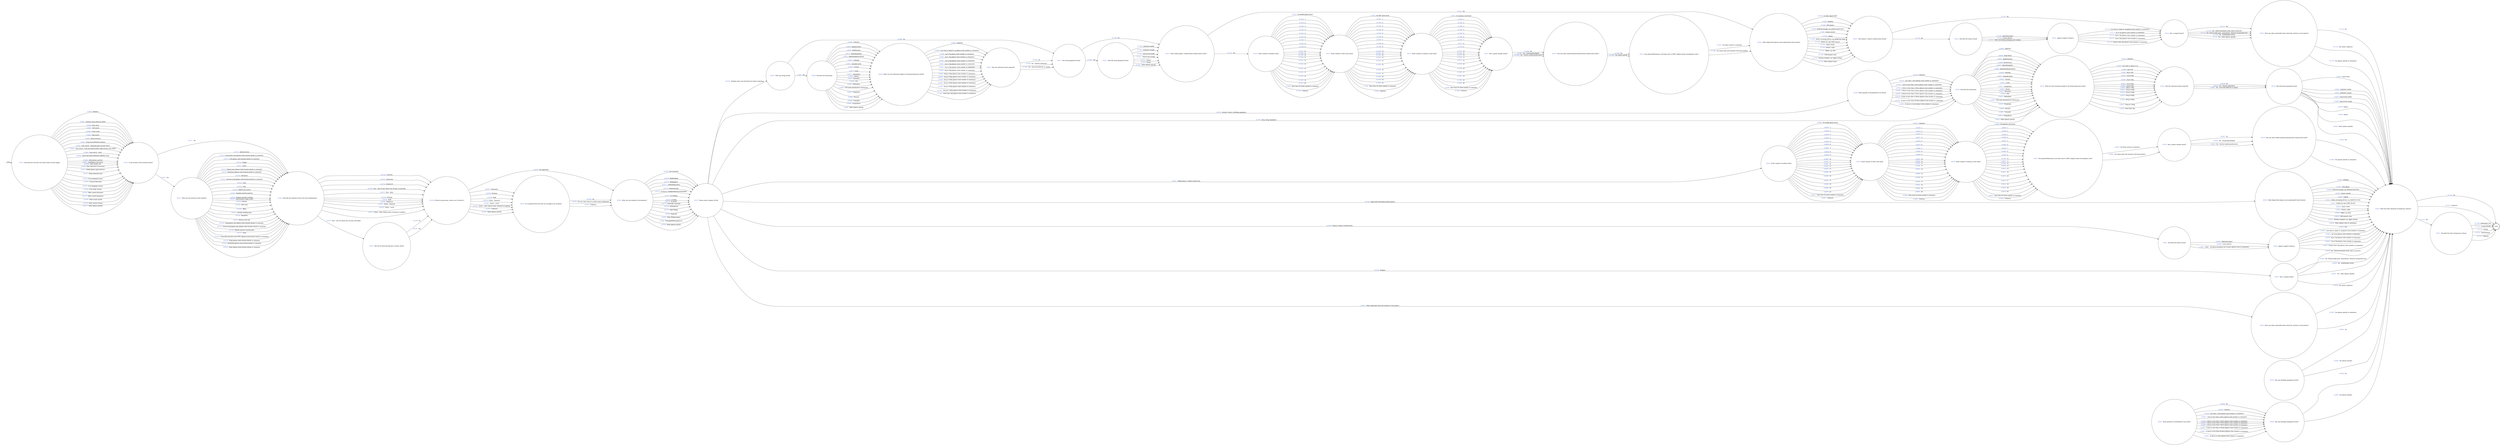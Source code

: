 digraph FIND_4 {
  rankdir=LR;
  node [shape = circle];

  START_NODE [label="", shape=none];
  START_NODE -> 65179 [label = "start"];
  END_NODE [label="END", shape="doublecircle"];
    65179 [label=< <FONT COLOR="royalblue">65179 </FONT> Describe how the item was found (select all that apply) >];
      65179 -> 65180 [label=< <FONT COLOR="royalblue">216684 </FONT> Amnesty >];
      65179 -> 65180 [label=< <FONT COLOR="royalblue">216685 </FONT> Archway metal detector (AMD) >];
      65179 -> 65180 [label=< <FONT COLOR="royalblue">216686 </FONT> Boss chair >];
      65179 -> 65180 [label=< <FONT COLOR="royalblue">216687 </FONT> Cell search >];
      65179 -> 65180 [label=< <FONT COLOR="royalblue">216688 </FONT> Crime scene >];
      65179 -> 65180 [label=< <FONT COLOR="royalblue">216689 </FONT> Dog search >];
      65179 -> 65180 [label=< <FONT COLOR="royalblue">216690 </FONT> Drone recovery >];
      65179 -> 65180 [label=< <FONT COLOR="royalblue">216691 </FONT> Drug trace detection machine >];
      65179 -> 65180 [label=< <FONT COLOR="royalblue">216692 </FONT> Gate search - enhanced gate security (EGS) >];
      65179 -> 65180 [label=< <FONT COLOR="royalblue">216693 </FONT> Gate search - front end search (FES), high security only (HSE) >];
      65179 -> 65180 [label=< <FONT COLOR="royalblue">216694 </FONT> Gate search - other >];
      65179 -> 65180 [label=< <FONT COLOR="royalblue">216695 </FONT> Hand held metal detection (HHMD) wand >];
      65179 -> 65180 [label=< <FONT COLOR="royalblue">216696 </FONT> Information received >];
      65179 -> 65180 [label=< <FONT COLOR="royalblue">216697 </FONT> Intelligence led search >];
      65179 -> 65180 [label=< <FONT COLOR="royalblue">216698 </FONT> Item handed over >];
      65179 -> 65180 [label=< <FONT COLOR="royalblue">216699 </FONT> Item observed &amp; recovered >];
      65179 -> 65180 [label=< <FONT COLOR="royalblue">216700 </FONT> Mobile phone signal detector >];
      65179 -> 65180 [label=< <FONT COLOR="royalblue">216701 </FONT> Phone detection pole >];
      65179 -> 65180 [label=< <FONT COLOR="royalblue">216702 </FONT> Pre-occupation search >];
      65179 -> 65180 [label=< <FONT COLOR="royalblue">216703 </FONT> Unusual behaviour >];
      65179 -> 65180 [label=< <FONT COLOR="royalblue">216704 </FONT> X-ray baggage scanner >];
      65179 -> 65180 [label=< <FONT COLOR="royalblue">216705 </FONT> X-ray body scanner >];
      65179 -> 65180 [label=< <FONT COLOR="royalblue">216706 </FONT> Other search (prisoner) >];
      65179 -> 65180 [label=< <FONT COLOR="royalblue">216707 </FONT> Other search (premises) >];
      65179 -> 65180 [label=< <FONT COLOR="royalblue">216708 </FONT> Other search (staff) >];
      65179 -> 65180 [label=< <FONT COLOR="royalblue">216709 </FONT> Other search (visitor) >];
      65179 -> 65180 [label=< <FONT COLOR="royalblue">216710 </FONT> Other (please specify) >];
    65180 [label=< <FONT COLOR="royalblue">65180 </FONT> Is the location of the incident known? >];
      65180 -> 65182 [label=< <FONT COLOR="royalblue">216711 </FONT> No >];
      65180 -> 65181 [label=< <FONT COLOR="royalblue">216712 </FONT> Yes >];
    65181 [label=< <FONT COLOR="royalblue">65181 </FONT> What was the location of the incident? >];
      65181 -> 65182 [label=< <FONT COLOR="royalblue">216713 </FONT> Administration >];
      65181 -> 65182 [label=< <FONT COLOR="royalblue">216714 </FONT> Association area (please state location details in comment) >];
      65181 -> 65182 [label=< <FONT COLOR="royalblue">216715 </FONT> Cell (please state location details in comment) >];
      65181 -> 65182 [label=< <FONT COLOR="royalblue">216716 </FONT> Chapel >];
      65181 -> 65182 [label=< <FONT COLOR="royalblue">216717 </FONT> Court >];
      65181 -> 65182 [label=< <FONT COLOR="royalblue">216718 </FONT> Dining room (please state location details in comment) >];
      65181 -> 65182 [label=< <FONT COLOR="royalblue">216719 </FONT> Dormitory (please state location details in comment) >];
      65181 -> 65182 [label=< <FONT COLOR="royalblue">216720 </FONT> Education >];
      65181 -> 65182 [label=< <FONT COLOR="royalblue">216721 </FONT> Exercise yard (please state location details in comment) >];
      65181 -> 65182 [label=< <FONT COLOR="royalblue">216722 </FONT> Gate >];
      65181 -> 65182 [label=< <FONT COLOR="royalblue">216723 </FONT> Gym >];
      65181 -> 65182 [label=< <FONT COLOR="royalblue">216724 </FONT> Health care centre >];
      65181 -> 65182 [label=< <FONT COLOR="royalblue">216725 </FONT> Hospital outside (patient) >];
      65181 -> 65182 [label=< <FONT COLOR="royalblue">216726 </FONT> Hospital outside (visiting) >];
      65181 -> 65182 [label=< <FONT COLOR="royalblue">216727 </FONT> Induction/first night centre >];
      65181 -> 65182 [label=< <FONT COLOR="royalblue">216728 </FONT> Kitchen >];
      65181 -> 65182 [label=< <FONT COLOR="royalblue">216729 </FONT> Mail room >];
      65181 -> 65182 [label=< <FONT COLOR="royalblue">216730 </FONT> Office >];
      65181 -> 65182 [label=< <FONT COLOR="royalblue">216731 </FONT> Outside working party >];
      65181 -> 65182 [label=< <FONT COLOR="royalblue">216732 </FONT> Reception >];
      65181 -> 65182 [label=< <FONT COLOR="royalblue">216733 </FONT> Recess/ roof void >];
      65181 -> 65182 [label=< <FONT COLOR="royalblue">216734 </FONT> Segregation unit (please state location details in comment) >];
      65181 -> 65182 [label=< <FONT COLOR="royalblue">216735 </FONT> Showers/changing room (please state location details in comment) >];
      65181 -> 65182 [label=< <FONT COLOR="royalblue">216736 </FONT> Vehicle used for court/transfer >];
      65181 -> 65182 [label=< <FONT COLOR="royalblue">216737 </FONT> Visits >];
      65181 -> 65182 [label=< <FONT COLOR="royalblue">216738 </FONT> Vulnerable prisoners unit (VPU) (please state location details in comment) >];
      65181 -> 65182 [label=< <FONT COLOR="royalblue">216739 </FONT> Wing (please state location details in comment) >];
      65181 -> 65182 [label=< <FONT COLOR="royalblue">216740 </FONT> Workshop (please state location details in comment) >];
      65181 -> 65182 [label=< <FONT COLOR="royalblue">216741 </FONT> Other (please state location details in comment) >];
    65182 [label=< <FONT COLOR="royalblue">65182 </FONT> Describe the method of entry into the establishment >];
      65182 -> 65184 [label=< <FONT COLOR="royalblue">216742 </FONT> Unknown >];
      65182 -> 65184 [label=< <FONT COLOR="royalblue">216743 </FONT> Contractor >];
      65182 -> 65184 [label=< <FONT COLOR="royalblue">216744 </FONT> Drone/UAV >];
      65182 -> 65183 [label=< <FONT COLOR="royalblue">216745 </FONT> Post - rule 39 (check rule 39 mail, barcoded) >];
      65182 -> 65184 [label=< <FONT COLOR="royalblue">216746 </FONT> Post - rule 39 (not check rule 39 mail, no barcode) >];
      65182 -> 65184 [label=< <FONT COLOR="royalblue">216747 </FONT> Post - other >];
      65182 -> 65184 [label=< <FONT COLOR="royalblue">216748 </FONT> Prisoner >];
      65182 -> 65184 [label=< <FONT COLOR="royalblue">216749 </FONT> Staff >];
      65182 -> 65184 [label=< <FONT COLOR="royalblue">216750 </FONT> Thrown in >];
      65182 -> 65184 [label=< <FONT COLOR="royalblue">216751 </FONT> Visitor - domestic >];
      65182 -> 65184 [label=< <FONT COLOR="royalblue">216752 </FONT> Visitor - social >];
      65182 -> 65184 [label=< <FONT COLOR="royalblue">216753 </FONT> Visitor - other (please enter comment to explain) >];
    65183 [label=< <FONT COLOR="royalblue">65183 </FONT> Did rule 39 mail barcode pass scanner check? >];
      65183 -> 65184 [label=< <FONT COLOR="royalblue">216754 </FONT> No >];
      65183 -> 65184 [label=< <FONT COLOR="royalblue">216755 </FONT> Yes >];
    65184 [label=< <FONT COLOR="royalblue">65184 </FONT> If found in possession, whose was it found in? >];
      65184 -> 65186 [label=< <FONT COLOR="royalblue">216756 </FONT> Not applicable >];
      65184 -> 65185 [label=< <FONT COLOR="royalblue">216757 </FONT> Contractor >];
      65184 -> 65185 [label=< <FONT COLOR="royalblue">216758 </FONT> Prisoner >];
      65184 -> 65185 [label=< <FONT COLOR="royalblue">216759 </FONT> Staff >];
      65184 -> 65185 [label=< <FONT COLOR="royalblue">216760 </FONT> Visitor - domestic >];
      65184 -> 65185 [label=< <FONT COLOR="royalblue">216761 </FONT> Visitor - social >];
      65184 -> 65185 [label=< <FONT COLOR="royalblue">216762 </FONT> Visitor - other (please enter comment to explain) >];
      65184 -> 65185 [label=< <FONT COLOR="royalblue">216763 </FONT> Unknown >];
      65184 -> 65185 [label=< <FONT COLOR="royalblue">216764 </FONT> Other (please specify) >];
    65185 [label=< <FONT COLOR="royalblue">65185 </FONT> Is it suspected that the item was brought in by accident? >];
      65185 -> 65186 [label=< <FONT COLOR="royalblue">216765 </FONT> No >];
      65185 -> 65186 [label=< <FONT COLOR="royalblue">216766 </FONT> Yes (e.g. item return to staff at end of shift/visit) >];
      65185 -> 65186 [label=< <FONT COLOR="royalblue">216767 </FONT> Unknown >];
    65186 [label=< <FONT COLOR="royalblue">65186 </FONT> What was the method of concealment? >];
      65186 -> 65187 [label=< <FONT COLOR="royalblue">216768 </FONT> Not concealed >];
      65186 -> 65187 [label=< <FONT COLOR="royalblue">216769 </FONT> Bed/bedding >];
      65186 -> 65187 [label=< <FONT COLOR="royalblue">216770 </FONT> Book/papers >];
      65186 -> 65187 [label=< <FONT COLOR="royalblue">216771 </FONT> Cell/building fabric >];
      65186 -> 65187 [label=< <FONT COLOR="royalblue">216772 </FONT> Food/container >];
      65186 -> 65187 [label=< <FONT COLOR="royalblue">216773 </FONT> In bag (i.e. backpack/briefcase/handbag) >];
      65186 -> 65187 [label=< <FONT COLOR="royalblue">216774 </FONT> In clothing >];
      65186 -> 65187 [label=< <FONT COLOR="royalblue">216775 </FONT> In hand >];
      65186 -> 65187 [label=< <FONT COLOR="royalblue">216776 </FONT> In mouth >];
      65186 -> 65187 [label=< <FONT COLOR="royalblue">216777 </FONT> Internally concealed >];
      65186 -> 65187 [label=< <FONT COLOR="royalblue">216778 </FONT> Letter/parcel >];
      65186 -> 65187 [label=< <FONT COLOR="royalblue">216779 </FONT> Light fittings >];
      65186 -> 65187 [label=< <FONT COLOR="royalblue">216780 </FONT> Pipework >];
      65186 -> 65187 [label=< <FONT COLOR="royalblue">216781 </FONT> Rule 39/legal papers >];
      65186 -> 65187 [label=< <FONT COLOR="royalblue">216782 </FONT> TV/radio/DVD/consoles etc >];
      65186 -> 65187 [label=< <FONT COLOR="royalblue">216783 </FONT> Other (please specify) >];
    65187 [label=< <FONT COLOR="royalblue">65187 </FONT> Please select category of find >];
      65187 -> 65207 [label=< <FONT COLOR="royalblue">216784 </FONT> Multiple types (see full below list before selecting) >];
      65187 -> 65188 [label=< <FONT COLOR="royalblue">216785 </FONT> Alcohol / hooch / distilling equipment >];
      65187 -> 65190 [label=< <FONT COLOR="royalblue">216786 </FONT> Drug / drug equipment >];
      65187 -> 65194 [label=< <FONT COLOR="royalblue">216787 </FONT> Mobile phone / mobile related item >];
      65187 -> 65200 [label=< <FONT COLOR="royalblue">216788 </FONT> Digital find (excluding mobile phones) >];
      65187 -> 65201 [label=< <FONT COLOR="royalblue">216789 </FONT> Tobacco / tobacco related items >];
      65187 -> 65203 [label=< <FONT COLOR="royalblue">216790 </FONT> Weapon >];
      65187 -> 65204 [label=< <FONT COLOR="royalblue">216791 </FONT> Other reportable items (by national or local policy) >];
    65188 [label=< <FONT COLOR="royalblue">65188 </FONT> What quantity of alcohol/hooch was found? >];
      65188 -> 65190 [label=< <FONT COLOR="royalblue">216792 </FONT> Unknown >];
      65188 -> 65190 [label=< <FONT COLOR="royalblue">216793 </FONT> Less than 1 litre (please state number in comments) >];
      65188 -> 65190 [label=< <FONT COLOR="royalblue">216794 </FONT> 1 litre to less than 2 litres (please state number in comments) >];
      65188 -> 65190 [label=< <FONT COLOR="royalblue">216795 </FONT> 2 litres to less than 3 litres (please state number in comments) >];
      65188 -> 65190 [label=< <FONT COLOR="royalblue">216796 </FONT> 3 litres to less than 4 litres (please state number in comments) >];
      65188 -> 65190 [label=< <FONT COLOR="royalblue">216797 </FONT> 4 litres to less than 5 litres (please state number in comments) >];
      65188 -> 65190 [label=< <FONT COLOR="royalblue">216798 </FONT> 5 litres to less than 10 litres (please state number in comments) >];
      65188 -> 65190 [label=< <FONT COLOR="royalblue">216799 </FONT> 10 litres to less than 20 litres (please state number in comments) >];
      65188 -> 65190 [label=< <FONT COLOR="royalblue">216800 </FONT> 20 litres or more (please state number in comments) >];
    65189 [label=< <FONT COLOR="royalblue">65189 </FONT> Was any distilling equipment found? >];
      65189 -> 65226 [label=< <FONT COLOR="royalblue">216801 </FONT> No >];
      65189 -> 65226 [label=< <FONT COLOR="royalblue">216802 </FONT> Yes (please specify) >];
    65190 [label=< <FONT COLOR="royalblue">65190 </FONT> Describe the drug found >];
      65190 -> 65191 [label=< <FONT COLOR="royalblue">216803 </FONT> Unknown >];
      65190 -> 65191 [label=< <FONT COLOR="royalblue">216804 </FONT> None found >];
      65190 -> 65191 [label=< <FONT COLOR="royalblue">216805 </FONT> Amphetamines >];
      65190 -> 65191 [label=< <FONT COLOR="royalblue">216806 </FONT> Barbiturates >];
      65190 -> 65191 [label=< <FONT COLOR="royalblue">216807 </FONT> Benzodiazepines >];
      65190 -> 65191 [label=< <FONT COLOR="royalblue">216808 </FONT> Buprenorphine/subutex >];
      65190 -> 65191 [label=< <FONT COLOR="royalblue">216809 </FONT> Cannabis >];
      65190 -> 65191 [label=< <FONT COLOR="royalblue">216810 </FONT> Cannabis plant >];
      65190 -> 65191 [label=< <FONT COLOR="royalblue">216811 </FONT> Cocaine >];
      65190 -> 65191 [label=< <FONT COLOR="royalblue">216812 </FONT> Crack >];
      65190 -> 65191 [label=< <FONT COLOR="royalblue">216813 </FONT> Gabapentin >];
      65190 -> 65191 [label=< <FONT COLOR="royalblue">216814 </FONT> Heroin >];
      65190 -> 65191 [label=< <FONT COLOR="royalblue">216815 </FONT> Ketamine >];
      65190 -> 65191 [label=< <FONT COLOR="royalblue">216816 </FONT> LSD >];
      65190 -> 65191 [label=< <FONT COLOR="royalblue">216817 </FONT> Methadone >];
      65190 -> 65191 [label=< <FONT COLOR="royalblue">216818 </FONT> NPS (new psychoactive substances) >];
      65190 -> 65191 [label=< <FONT COLOR="royalblue">216819 </FONT> Pregabalin >];
      65190 -> 65191 [label=< <FONT COLOR="royalblue">216820 </FONT> Steroids >];
      65190 -> 65191 [label=< <FONT COLOR="royalblue">216821 </FONT> Tramadol >];
      65190 -> 65191 [label=< <FONT COLOR="royalblue">216822 </FONT> Tranquilisers >];
      65190 -> 65191 [label=< <FONT COLOR="royalblue">216823 </FONT> Other (please specify) >];
    65191 [label=< <FONT COLOR="royalblue">65191 </FONT> What was the estimated weight of all drugs/substances found? >];
      65191 -> 65192 [label=< <FONT COLOR="royalblue">216824 </FONT> Unknown >];
      65191 -> 65192 [label=< <FONT COLOR="royalblue">216825 </FONT> Less than or equal to 1g >];
      65191 -> 65192 [label=< <FONT COLOR="royalblue">216826 </FONT> 2g to 5g >];
      65191 -> 65192 [label=< <FONT COLOR="royalblue">216827 </FONT> 6g to 10g >];
      65191 -> 65192 [label=< <FONT COLOR="royalblue">216828 </FONT> 11g to 20g >];
      65191 -> 65192 [label=< <FONT COLOR="royalblue">216829 </FONT> 21g to 30g >];
      65191 -> 65192 [label=< <FONT COLOR="royalblue">216830 </FONT> 31g to 40g >];
      65191 -> 65192 [label=< <FONT COLOR="royalblue">216831 </FONT> 41g to 50g >];
      65191 -> 65192 [label=< <FONT COLOR="royalblue">216832 </FONT> 50g to 100g >];
      65191 -> 65192 [label=< <FONT COLOR="royalblue">216833 </FONT> 101g to 200g >];
      65191 -> 65192 [label=< <FONT COLOR="royalblue">216834 </FONT> 201g to 300g >];
      65191 -> 65192 [label=< <FONT COLOR="royalblue">216835 </FONT> 301g to 400g >];
      65191 -> 65192 [label=< <FONT COLOR="royalblue">216836 </FONT> 401g to 500g >];
      65191 -> 65192 [label=< <FONT COLOR="royalblue">216837 </FONT> 501g to 1,000g >];
      65191 -> 65192 [label=< <FONT COLOR="royalblue">216838 </FONT> More than 1kg >];
    65192 [label=< <FONT COLOR="royalblue">65192 </FONT> Was the substance found analysed? >];
      65192 -> 65193 [label=< <FONT COLOR="royalblue">216839 </FONT> No >];
      65192 -> 65193 [label=< <FONT COLOR="royalblue">216840 </FONT> Yes - forensic laboratory >];
      65192 -> 65193 [label=< <FONT COLOR="royalblue">216841 </FONT> Yes - local with BDH kit or similar >];
    65193 [label=< <FONT COLOR="royalblue">65193 </FONT> Describe drug equipment found >];
      65193 -> 65226 [label=< <FONT COLOR="royalblue">216842 </FONT> None found >];
      65193 -> 65226 [label=< <FONT COLOR="royalblue">216843 </FONT> Authentic needle >];
      65193 -> 65226 [label=< <FONT COLOR="royalblue">216844 </FONT> Authentic syringe >];
      65193 -> 65226 [label=< <FONT COLOR="royalblue">216845 </FONT> Improvised needle >];
      65193 -> 65226 [label=< <FONT COLOR="royalblue">216846 </FONT> Improvised syringe >];
      65193 -> 65226 [label=< <FONT COLOR="royalblue">216847 </FONT> Pipe(s) >];
      65193 -> 65226 [label=< <FONT COLOR="royalblue">216848 </FONT> Roach >];
      65193 -> 65226 [label=< <FONT COLOR="royalblue">216849 </FONT> Other (please specify) >];
    65194 [label=< <FONT COLOR="royalblue">65194 </FONT> Enter number of mobiles found >];
      65194 -> 65195 [label=< <FONT COLOR="royalblue">216850 </FONT> No mobile phone found >];
      65194 -> 65195 [label=< <FONT COLOR="royalblue">216851 </FONT> 1 >];
      65194 -> 65195 [label=< <FONT COLOR="royalblue">216852 </FONT> 2 >];
      65194 -> 65195 [label=< <FONT COLOR="royalblue">216853 </FONT> 3 >];
      65194 -> 65195 [label=< <FONT COLOR="royalblue">216854 </FONT> 4 >];
      65194 -> 65195 [label=< <FONT COLOR="royalblue">216855 </FONT> 5 >];
      65194 -> 65195 [label=< <FONT COLOR="royalblue">216856 </FONT> 6 >];
      65194 -> 65195 [label=< <FONT COLOR="royalblue">216857 </FONT> 7 >];
      65194 -> 65195 [label=< <FONT COLOR="royalblue">216858 </FONT> 8 >];
      65194 -> 65195 [label=< <FONT COLOR="royalblue">216859 </FONT> 9 >];
      65194 -> 65195 [label=< <FONT COLOR="royalblue">216860 </FONT> 10 >];
      65194 -> 65195 [label=< <FONT COLOR="royalblue">216861 </FONT> 11 >];
      65194 -> 65195 [label=< <FONT COLOR="royalblue">216862 </FONT> 12 >];
      65194 -> 65195 [label=< <FONT COLOR="royalblue">216863 </FONT> 13 >];
      65194 -> 65195 [label=< <FONT COLOR="royalblue">216864 </FONT> 14 >];
      65194 -> 65195 [label=< <FONT COLOR="royalblue">216865 </FONT> 15 >];
      65194 -> 65195 [label=< <FONT COLOR="royalblue">216866 </FONT> 16 >];
      65194 -> 65195 [label=< <FONT COLOR="royalblue">216867 </FONT> 17 >];
      65194 -> 65195 [label=< <FONT COLOR="royalblue">216868 </FONT> 18 >];
      65194 -> 65195 [label=< <FONT COLOR="royalblue">216869 </FONT> 19 >];
      65194 -> 65195 [label=< <FONT COLOR="royalblue">216870 </FONT> 20 >];
      65194 -> 65195 [label=< <FONT COLOR="royalblue">216871 </FONT> More than 20 (state number in comment) >];
      65194 -> 65195 [label=< <FONT COLOR="royalblue">216872 </FONT> Unknown >];
    65195 [label=< <FONT COLOR="royalblue">65195 </FONT> Enter number of SIM cards found >];
      65195 -> 65196 [label=< <FONT COLOR="royalblue">216873 </FONT> Unknown >];
      65195 -> 65196 [label=< <FONT COLOR="royalblue">216874 </FONT> 1 >];
      65195 -> 65196 [label=< <FONT COLOR="royalblue">216875 </FONT> 2 >];
      65195 -> 65196 [label=< <FONT COLOR="royalblue">216876 </FONT> 3 >];
      65195 -> 65196 [label=< <FONT COLOR="royalblue">216877 </FONT> 4 >];
      65195 -> 65196 [label=< <FONT COLOR="royalblue">216878 </FONT> 5 >];
      65195 -> 65196 [label=< <FONT COLOR="royalblue">216879 </FONT> 6 >];
      65195 -> 65196 [label=< <FONT COLOR="royalblue">216880 </FONT> 7 >];
      65195 -> 65196 [label=< <FONT COLOR="royalblue">216881 </FONT> 8 >];
      65195 -> 65196 [label=< <FONT COLOR="royalblue">216882 </FONT> 9 >];
      65195 -> 65196 [label=< <FONT COLOR="royalblue">216883 </FONT> 10 >];
      65195 -> 65196 [label=< <FONT COLOR="royalblue">216884 </FONT> 11 >];
      65195 -> 65196 [label=< <FONT COLOR="royalblue">216885 </FONT> 12 >];
      65195 -> 65196 [label=< <FONT COLOR="royalblue">216886 </FONT> 13 >];
      65195 -> 65196 [label=< <FONT COLOR="royalblue">216887 </FONT> 14 >];
      65195 -> 65196 [label=< <FONT COLOR="royalblue">216888 </FONT> 15 >];
      65195 -> 65196 [label=< <FONT COLOR="royalblue">216889 </FONT> 16 >];
      65195 -> 65196 [label=< <FONT COLOR="royalblue">216890 </FONT> 17 >];
      65195 -> 65196 [label=< <FONT COLOR="royalblue">216891 </FONT> 18 >];
      65195 -> 65196 [label=< <FONT COLOR="royalblue">216892 </FONT> 19 >];
      65195 -> 65196 [label=< <FONT COLOR="royalblue">216893 </FONT> 20 >];
      65195 -> 65196 [label=< <FONT COLOR="royalblue">216894 </FONT> More than 20 (state number in comment) >];
      65195 -> 65196 [label=< <FONT COLOR="royalblue">216895 </FONT> Unknown >];
    65196 [label=< <FONT COLOR="royalblue">65196 </FONT> Enter number of memory cards found >];
      65196 -> 65197 [label=< <FONT COLOR="royalblue">216896 </FONT> No memory card found >];
      65196 -> 65197 [label=< <FONT COLOR="royalblue">216897 </FONT> 1 >];
      65196 -> 65197 [label=< <FONT COLOR="royalblue">216898 </FONT> 2 >];
      65196 -> 65197 [label=< <FONT COLOR="royalblue">216899 </FONT> 3 >];
      65196 -> 65197 [label=< <FONT COLOR="royalblue">216900 </FONT> 4 >];
      65196 -> 65197 [label=< <FONT COLOR="royalblue">216901 </FONT> 5 >];
      65196 -> 65197 [label=< <FONT COLOR="royalblue">216902 </FONT> 6 >];
      65196 -> 65197 [label=< <FONT COLOR="royalblue">216903 </FONT> 7 >];
      65196 -> 65197 [label=< <FONT COLOR="royalblue">216904 </FONT> 8 >];
      65196 -> 65197 [label=< <FONT COLOR="royalblue">216905 </FONT> 9 >];
      65196 -> 65197 [label=< <FONT COLOR="royalblue">216906 </FONT> 10 >];
      65196 -> 65197 [label=< <FONT COLOR="royalblue">216907 </FONT> 11 >];
      65196 -> 65197 [label=< <FONT COLOR="royalblue">216908 </FONT> 12 >];
      65196 -> 65197 [label=< <FONT COLOR="royalblue">216909 </FONT> 13 >];
      65196 -> 65197 [label=< <FONT COLOR="royalblue">216910 </FONT> 14 >];
      65196 -> 65197 [label=< <FONT COLOR="royalblue">216911 </FONT> 15 >];
      65196 -> 65197 [label=< <FONT COLOR="royalblue">216912 </FONT> 16 >];
      65196 -> 65197 [label=< <FONT COLOR="royalblue">216913 </FONT> 17 >];
      65196 -> 65197 [label=< <FONT COLOR="royalblue">216914 </FONT> 18 >];
      65196 -> 65197 [label=< <FONT COLOR="royalblue">216915 </FONT> 19 >];
      65196 -> 65197 [label=< <FONT COLOR="royalblue">216916 </FONT> 20 >];
      65196 -> 65197 [label=< <FONT COLOR="royalblue">216917 </FONT> More than 20 (state number in comment) >];
      65196 -> 65197 [label=< <FONT COLOR="royalblue">216918 </FONT> Unknown >];
    65197 [label=< <FONT COLOR="royalblue">65197 </FONT> Has phone/SIM/memory card been sent to DMIU (digital media investigation unit)? >];
      65197 -> 65198 [label=< <FONT COLOR="royalblue">216919 </FONT> No (enter reason in comment) >];
      65197 -> 65198 [label=< <FONT COLOR="royalblue">216920 </FONT> Yes (enter date and comment with bag number) >];
    65198 [label=< <FONT COLOR="royalblue">65198 </FONT> Was a phone charger found? >];
      65198 -> 65199 [label=< <FONT COLOR="royalblue">216921 </FONT> No >];
      65198 -> 65199 [label=< <FONT COLOR="royalblue">216922 </FONT> Yes - homemade/adapted >];
      65198 -> 65199 [label=< <FONT COLOR="royalblue">216923 </FONT> Yes - factory made/manufactured >];
    65199 [label=< <FONT COLOR="royalblue">65199 </FONT> Was any other mobile phone/communication related item found? >];
      65199 -> 65226 [label=< <FONT COLOR="royalblue">216924 </FONT> No >];
      65199 -> 65226 [label=< <FONT COLOR="royalblue">216925 </FONT> Yes (please specify in comments) >];
    65200 [label=< <FONT COLOR="royalblue">65200 </FONT> Other digital find (please state make/model where known) >];
      65200 -> 65226 [label=< <FONT COLOR="royalblue">216926 </FONT> Desktop >];
      65200 -> 65226 [label=< <FONT COLOR="royalblue">216927 </FONT> DVD player >];
      65200 -> 65226 [label=< <FONT COLOR="royalblue">216928 </FONT> External storage, e.g. external hard drive >];
      65200 -> 65226 [label=< <FONT COLOR="royalblue">216929 </FONT> Games console >];
      65200 -> 65226 [label=< <FONT COLOR="royalblue">216930 </FONT> Laptop >];
      65200 -> 65226 [label=< <FONT COLOR="royalblue">216931 </FONT> Media streaming device, e.g. kindle fire stick >];
      65200 -> 65226 [label=< <FONT COLOR="royalblue">216932 </FONT> Mobile hot spot (MiFi device) >];
      65200 -> 65226 [label=< <FONT COLOR="royalblue">216933 </FONT> Smart watch >];
      65200 -> 65226 [label=< <FONT COLOR="royalblue">216934 </FONT> Stereo / radio >];
      65200 -> 65226 [label=< <FONT COLOR="royalblue">216935 </FONT> Tablet, e.g. iPad >];
      65200 -> 65226 [label=< <FONT COLOR="royalblue">216936 </FONT> USB memory stick >];
      65200 -> 65226 [label=< <FONT COLOR="royalblue">216937 </FONT> Wireless headset, e.g. Apple AirPods >];
      65200 -> 65226 [label=< <FONT COLOR="royalblue">216938 </FONT> Other (please state in comments) >];
    65201 [label=< <FONT COLOR="royalblue">65201 </FONT> Describe the tobacco found >];
      65201 -> 65202 [label=< <FONT COLOR="royalblue">216939 </FONT> Cigarettes/cigars >];
      65201 -> 65202 [label=< <FONT COLOR="royalblue">216940 </FONT> Loose tobacco >];
      65201 -> 65202 [label=< <FONT COLOR="royalblue">216941 </FONT> Other - including packaging and roaches (please state in comments) >];
    65202 [label=< <FONT COLOR="royalblue">65202 </FONT> Approx weight of tobacco >];
      65202 -> 65226 [label=< <FONT COLOR="royalblue">216942 </FONT> N/A >];
      65202 -> 65226 [label=< <FONT COLOR="royalblue">216943 </FONT> Less than or equal to 1g (please state number in comments) >];
      65202 -> 65226 [label=< <FONT COLOR="royalblue">216944 </FONT> 2g to 5g (please state number in comments) >];
      65202 -> 65226 [label=< <FONT COLOR="royalblue">216945 </FONT> 6g to 10g (please state number in comments) >];
      65202 -> 65226 [label=< <FONT COLOR="royalblue">216946 </FONT> 11g to 20g (please state number in comments) >];
      65202 -> 65226 [label=< <FONT COLOR="royalblue">216947 </FONT> Greater than 20g (please state number in comments) >];
    65203 [label=< <FONT COLOR="royalblue">65203 </FONT> Was a weapon found? >];
      65203 -> 65226 [label=< <FONT COLOR="royalblue">216948 </FONT> Yes - blunt instrument (cosh, item in sock etc) >];
      65203 -> 65226 [label=< <FONT COLOR="royalblue">216949 </FONT> Yes- firearm (fake guns, ammunition, chemical incapacitant etc) >];
      65203 -> 65226 [label=< <FONT COLOR="royalblue">216950 </FONT> Yes - knife/bladed article >];
      65203 -> 65226 [label=< <FONT COLOR="royalblue">216951 </FONT> Yes - other (please specify) >];
    65204 [label=< <FONT COLOR="royalblue">65204 </FONT> Were any other reportable items found (by national or local policy)? >];
      65204 -> 65226 [label=< <FONT COLOR="royalblue">216952 </FONT> Yes (noose / ligature) >];
      65204 -> 65226 [label=< <FONT COLOR="royalblue">216953 </FONT> Yes (please specify in comments) >];
    65205 [label=< <FONT COLOR="royalblue">65205 </FONT> What quantity of alcohol/hooch was found? >];
      65205 -> 65206 [label=< <FONT COLOR="royalblue">216954 </FONT> Nil >];
      65205 -> 65206 [label=< <FONT COLOR="royalblue">216955 </FONT> Unknown >];
      65205 -> 65206 [label=< <FONT COLOR="royalblue">216956 </FONT> Less than 1 litre (please state number in comments) >];
      65205 -> 65206 [label=< <FONT COLOR="royalblue">216957 </FONT> 1 litre to less than 2 litres (please state number in comments) >];
      65205 -> 65206 [label=< <FONT COLOR="royalblue">216958 </FONT> 2 litres to less than 3 litres (please state number in comments) >];
      65205 -> 65206 [label=< <FONT COLOR="royalblue">216959 </FONT> 3 litres to less than 4 litres (please state number in comments) >];
      65205 -> 65206 [label=< <FONT COLOR="royalblue">216960 </FONT> 4 litres to less than 5 litres (please state number in comments) >];
      65205 -> 65206 [label=< <FONT COLOR="royalblue">216961 </FONT> 5 litres to less than 10 litres (please state number in comments) >];
      65205 -> 65206 [label=< <FONT COLOR="royalblue">216962 </FONT> 10 litres to less than 20 litres (please state number in comments) >];
      65205 -> 65206 [label=< <FONT COLOR="royalblue">216963 </FONT> 20 litres or more (please state number in comments) >];
    65206 [label=< <FONT COLOR="royalblue">65206 </FONT> Was any distilling equipment found? >];
      65206 -> 65226 [label=< <FONT COLOR="royalblue">216964 </FONT> No >];
      65206 -> 65226 [label=< <FONT COLOR="royalblue">216965 </FONT> Yes (please specify) >];
    65207 [label=< <FONT COLOR="royalblue">65207 </FONT> Were any drugs found? >];
      65207 -> 65211 [label=< <FONT COLOR="royalblue">216966 </FONT> No >];
      65207 -> 65208 [label=< <FONT COLOR="royalblue">216967 </FONT> Yes >];
    65208 [label=< <FONT COLOR="royalblue">65208 </FONT> Describe the drug found >];
      65208 -> 65209 [label=< <FONT COLOR="royalblue">216968 </FONT> Unknown >];
      65208 -> 65209 [label=< <FONT COLOR="royalblue">216969 </FONT> Amphetamines >];
      65208 -> 65209 [label=< <FONT COLOR="royalblue">216970 </FONT> Barbiturates >];
      65208 -> 65209 [label=< <FONT COLOR="royalblue">216971 </FONT> Benzodiazepines >];
      65208 -> 65209 [label=< <FONT COLOR="royalblue">216972 </FONT> Buprenorphine/subutex >];
      65208 -> 65209 [label=< <FONT COLOR="royalblue">216973 </FONT> Cannabis >];
      65208 -> 65209 [label=< <FONT COLOR="royalblue">216974 </FONT> Cannabis plant >];
      65208 -> 65209 [label=< <FONT COLOR="royalblue">216975 </FONT> Cocaine >];
      65208 -> 65209 [label=< <FONT COLOR="royalblue">216976 </FONT> Crack >];
      65208 -> 65209 [label=< <FONT COLOR="royalblue">216977 </FONT> Gabapentin >];
      65208 -> 65209 [label=< <FONT COLOR="royalblue">216978 </FONT> Heroin >];
      65208 -> 65209 [label=< <FONT COLOR="royalblue">216979 </FONT> Ketamine >];
      65208 -> 65209 [label=< <FONT COLOR="royalblue">216980 </FONT> LSD >];
      65208 -> 65209 [label=< <FONT COLOR="royalblue">216981 </FONT> Methadone >];
      65208 -> 65209 [label=< <FONT COLOR="royalblue">216982 </FONT> NPS (new psychoactive substances) >];
      65208 -> 65209 [label=< <FONT COLOR="royalblue">216983 </FONT> Pregabalin >];
      65208 -> 65209 [label=< <FONT COLOR="royalblue">216984 </FONT> Steroids >];
      65208 -> 65209 [label=< <FONT COLOR="royalblue">216985 </FONT> Tramadol >];
      65208 -> 65209 [label=< <FONT COLOR="royalblue">216986 </FONT> Tranquilisers >];
      65208 -> 65209 [label=< <FONT COLOR="royalblue">216987 </FONT> Other (please specify) >];
    65209 [label=< <FONT COLOR="royalblue">65209 </FONT> What was the estimated weight of all drugs/substances found? >];
      65209 -> 65210 [label=< <FONT COLOR="royalblue">216988 </FONT> Unknown >];
      65209 -> 65210 [label=< <FONT COLOR="royalblue">216989 </FONT> Less than or equal to 1g (please state number in comments) >];
      65209 -> 65210 [label=< <FONT COLOR="royalblue">216990 </FONT> 2g to 5g (please state number in comments) >];
      65209 -> 65210 [label=< <FONT COLOR="royalblue">216991 </FONT> 6g to 10g (please state number in comments) >];
      65209 -> 65210 [label=< <FONT COLOR="royalblue">216992 </FONT> 11g to 20g (please state number in comments) >];
      65209 -> 65210 [label=< <FONT COLOR="royalblue">216993 </FONT> 21g to 30g (please state number in comments) >];
      65209 -> 65210 [label=< <FONT COLOR="royalblue">216994 </FONT> 31g to 40g (please state number in comments) >];
      65209 -> 65210 [label=< <FONT COLOR="royalblue">216995 </FONT> 41g to 50g (please state number in comments) >];
      65209 -> 65210 [label=< <FONT COLOR="royalblue">216996 </FONT> 50g to 100g (please state number in comments) >];
      65209 -> 65210 [label=< <FONT COLOR="royalblue">216997 </FONT> 101g to 200g (please state number in comments) >];
      65209 -> 65210 [label=< <FONT COLOR="royalblue">216998 </FONT> 201g to 300g (please state number in comments) >];
      65209 -> 65210 [label=< <FONT COLOR="royalblue">216999 </FONT> 301g to 400g (please state number in comments) >];
      65209 -> 65210 [label=< <FONT COLOR="royalblue">217000 </FONT> 401g to 500g (please state number in comments) >];
      65209 -> 65210 [label=< <FONT COLOR="royalblue">217001 </FONT> 501g to 1,000g (please state number in comments) >];
      65209 -> 65210 [label=< <FONT COLOR="royalblue">217002 </FONT> More than 1kg (please state number in comments) >];
    65210 [label=< <FONT COLOR="royalblue">65210 </FONT> Was the substance found analysed? >];
      65210 -> 65211 [label=< <FONT COLOR="royalblue">217003 </FONT> No >];
      65210 -> 65211 [label=< <FONT COLOR="royalblue">217004 </FONT> Yes - forensic laboratory >];
      65210 -> 65211 [label=< <FONT COLOR="royalblue">217005 </FONT> Yes - local with BDH kit or similar >];
    65211 [label=< <FONT COLOR="royalblue">65211 </FONT> Was drug equipment found? >];
      65211 -> 65213 [label=< <FONT COLOR="royalblue">217006 </FONT> No >];
      65211 -> 65212 [label=< <FONT COLOR="royalblue">217007 </FONT> Yes >];
    65212 [label=< <FONT COLOR="royalblue">65212 </FONT> Describe drug equipment found >];
      65212 -> 65213 [label=< <FONT COLOR="royalblue">217008 </FONT> Authentic needle >];
      65212 -> 65213 [label=< <FONT COLOR="royalblue">217009 </FONT> Authentic syringe >];
      65212 -> 65213 [label=< <FONT COLOR="royalblue">217010 </FONT> Improvised needle >];
      65212 -> 65213 [label=< <FONT COLOR="royalblue">217011 </FONT> Improvised syringe >];
      65212 -> 65213 [label=< <FONT COLOR="royalblue">217012 </FONT> Pipe(s) >];
      65212 -> 65213 [label=< <FONT COLOR="royalblue">217013 </FONT> Roach >];
      65212 -> 65213 [label=< <FONT COLOR="royalblue">217014 </FONT> Other (please specify) >];
    65213 [label=< <FONT COLOR="royalblue">65213 </FONT> Were mobile phone / mobile phone related items found? >];
      65213 -> 65220 [label=< <FONT COLOR="royalblue">217015 </FONT> No >];
      65213 -> 65214 [label=< <FONT COLOR="royalblue">217016 </FONT> Yes >];
    65214 [label=< <FONT COLOR="royalblue">65214 </FONT> Enter number of mobiles found >];
      65214 -> 65215 [label=< <FONT COLOR="royalblue">217017 </FONT> No mobile phone found >];
      65214 -> 65215 [label=< <FONT COLOR="royalblue">217018 </FONT> 1 >];
      65214 -> 65215 [label=< <FONT COLOR="royalblue">217019 </FONT> 2 >];
      65214 -> 65215 [label=< <FONT COLOR="royalblue">217020 </FONT> 3 >];
      65214 -> 65215 [label=< <FONT COLOR="royalblue">217021 </FONT> 4 >];
      65214 -> 65215 [label=< <FONT COLOR="royalblue">217022 </FONT> 5 >];
      65214 -> 65215 [label=< <FONT COLOR="royalblue">217023 </FONT> 6 >];
      65214 -> 65215 [label=< <FONT COLOR="royalblue">217024 </FONT> 7 >];
      65214 -> 65215 [label=< <FONT COLOR="royalblue">217025 </FONT> 8 >];
      65214 -> 65215 [label=< <FONT COLOR="royalblue">217026 </FONT> 9 >];
      65214 -> 65215 [label=< <FONT COLOR="royalblue">217027 </FONT> 10 >];
      65214 -> 65215 [label=< <FONT COLOR="royalblue">217028 </FONT> 11 >];
      65214 -> 65215 [label=< <FONT COLOR="royalblue">217029 </FONT> 12 >];
      65214 -> 65215 [label=< <FONT COLOR="royalblue">217030 </FONT> 13 >];
      65214 -> 65215 [label=< <FONT COLOR="royalblue">217031 </FONT> 14 >];
      65214 -> 65215 [label=< <FONT COLOR="royalblue">217032 </FONT> 15 >];
      65214 -> 65215 [label=< <FONT COLOR="royalblue">217033 </FONT> 16 >];
      65214 -> 65215 [label=< <FONT COLOR="royalblue">217034 </FONT> 17 >];
      65214 -> 65215 [label=< <FONT COLOR="royalblue">217035 </FONT> 18 >];
      65214 -> 65215 [label=< <FONT COLOR="royalblue">217036 </FONT> 19 >];
      65214 -> 65215 [label=< <FONT COLOR="royalblue">217037 </FONT> 20 >];
      65214 -> 65215 [label=< <FONT COLOR="royalblue">217038 </FONT> More than 20 (state number in comment) >];
      65214 -> 65215 [label=< <FONT COLOR="royalblue">217039 </FONT> Unknown >];
    65215 [label=< <FONT COLOR="royalblue">65215 </FONT> Enter number of SIM cards found >];
      65215 -> 65216 [label=< <FONT COLOR="royalblue">217040 </FONT> No SIM cards found >];
      65215 -> 65216 [label=< <FONT COLOR="royalblue">217041 </FONT> 1 >];
      65215 -> 65216 [label=< <FONT COLOR="royalblue">217042 </FONT> 2 >];
      65215 -> 65216 [label=< <FONT COLOR="royalblue">217043 </FONT> 3 >];
      65215 -> 65216 [label=< <FONT COLOR="royalblue">217044 </FONT> 4 >];
      65215 -> 65216 [label=< <FONT COLOR="royalblue">217045 </FONT> 5 >];
      65215 -> 65216 [label=< <FONT COLOR="royalblue">217046 </FONT> 6 >];
      65215 -> 65216 [label=< <FONT COLOR="royalblue">217047 </FONT> 7 >];
      65215 -> 65216 [label=< <FONT COLOR="royalblue">217048 </FONT> 8 >];
      65215 -> 65216 [label=< <FONT COLOR="royalblue">217049 </FONT> 9 >];
      65215 -> 65216 [label=< <FONT COLOR="royalblue">217050 </FONT> 10 >];
      65215 -> 65216 [label=< <FONT COLOR="royalblue">217051 </FONT> 11 >];
      65215 -> 65216 [label=< <FONT COLOR="royalblue">217052 </FONT> 12 >];
      65215 -> 65216 [label=< <FONT COLOR="royalblue">217053 </FONT> 13 >];
      65215 -> 65216 [label=< <FONT COLOR="royalblue">217054 </FONT> 14 >];
      65215 -> 65216 [label=< <FONT COLOR="royalblue">217055 </FONT> 15 >];
      65215 -> 65216 [label=< <FONT COLOR="royalblue">217056 </FONT> 16 >];
      65215 -> 65216 [label=< <FONT COLOR="royalblue">217057 </FONT> 17 >];
      65215 -> 65216 [label=< <FONT COLOR="royalblue">217058 </FONT> 18 >];
      65215 -> 65216 [label=< <FONT COLOR="royalblue">217059 </FONT> 19 >];
      65215 -> 65216 [label=< <FONT COLOR="royalblue">217060 </FONT> 20 >];
      65215 -> 65216 [label=< <FONT COLOR="royalblue">217061 </FONT> More than 20 (state number in comment) >];
      65215 -> 65216 [label=< <FONT COLOR="royalblue">217062 </FONT> Unknown >];
    65216 [label=< <FONT COLOR="royalblue">65216 </FONT> Enter number of memory cards found >];
      65216 -> 65217 [label=< <FONT COLOR="royalblue">217063 </FONT> No memory card found >];
      65216 -> 65217 [label=< <FONT COLOR="royalblue">217064 </FONT> 1 >];
      65216 -> 65217 [label=< <FONT COLOR="royalblue">217065 </FONT> 2 >];
      65216 -> 65217 [label=< <FONT COLOR="royalblue">217066 </FONT> 3 >];
      65216 -> 65217 [label=< <FONT COLOR="royalblue">217067 </FONT> 4 >];
      65216 -> 65217 [label=< <FONT COLOR="royalblue">217068 </FONT> 5 >];
      65216 -> 65217 [label=< <FONT COLOR="royalblue">217069 </FONT> 6 >];
      65216 -> 65217 [label=< <FONT COLOR="royalblue">217070 </FONT> 7 >];
      65216 -> 65217 [label=< <FONT COLOR="royalblue">217071 </FONT> 8 >];
      65216 -> 65217 [label=< <FONT COLOR="royalblue">217072 </FONT> 9 >];
      65216 -> 65217 [label=< <FONT COLOR="royalblue">217073 </FONT> 10 >];
      65216 -> 65217 [label=< <FONT COLOR="royalblue">217074 </FONT> 11 >];
      65216 -> 65217 [label=< <FONT COLOR="royalblue">217075 </FONT> 12 >];
      65216 -> 65217 [label=< <FONT COLOR="royalblue">217076 </FONT> 13 >];
      65216 -> 65217 [label=< <FONT COLOR="royalblue">217077 </FONT> 14 >];
      65216 -> 65217 [label=< <FONT COLOR="royalblue">217078 </FONT> 15 >];
      65216 -> 65217 [label=< <FONT COLOR="royalblue">217079 </FONT> 16 >];
      65216 -> 65217 [label=< <FONT COLOR="royalblue">217080 </FONT> 17 >];
      65216 -> 65217 [label=< <FONT COLOR="royalblue">217081 </FONT> 18 >];
      65216 -> 65217 [label=< <FONT COLOR="royalblue">217082 </FONT> 19 >];
      65216 -> 65217 [label=< <FONT COLOR="royalblue">217083 </FONT> 20 >];
      65216 -> 65217 [label=< <FONT COLOR="royalblue">217084 </FONT> More than 20 (state number in comment) >];
      65216 -> 65217 [label=< <FONT COLOR="royalblue">217085 </FONT> Unknown >];
    65217 [label=< <FONT COLOR="royalblue">65217 </FONT> Was a phone charger found? >];
      65217 -> 65218 [label=< <FONT COLOR="royalblue">217086 </FONT> No >];
      65217 -> 65218 [label=< <FONT COLOR="royalblue">217087 </FONT> Yes - homemade/adapted >];
      65217 -> 65218 [label=< <FONT COLOR="royalblue">217088 </FONT> Yes - factory made/manufactured >];
    65218 [label=< <FONT COLOR="royalblue">65218 </FONT> Was any other mobile phone/communication related item found? >];
      65218 -> 65219 [label=< <FONT COLOR="royalblue">217089 </FONT> No >];
      65218 -> 65219 [label=< <FONT COLOR="royalblue">217090 </FONT> Yes: please specify >];
    65219 [label=< <FONT COLOR="royalblue">65219 </FONT> Has phone/SIM/memory card been sent to DMIU (digital media investigation unit)? >];
      65219 -> 65220 [label=< <FONT COLOR="royalblue">217091 </FONT> No (enter reason in comment) >];
      65219 -> 65220 [label=< <FONT COLOR="royalblue">217092 </FONT> Yes (enter date and comment with bag number) >];
    65220 [label=< <FONT COLOR="royalblue">65220 </FONT> Other digital find (please state make/model where known) >];
      65220 -> 65221 [label=< <FONT COLOR="royalblue">217093 </FONT> No other digital finds >];
      65220 -> 65221 [label=< <FONT COLOR="royalblue">217094 </FONT> Desktop >];
      65220 -> 65221 [label=< <FONT COLOR="royalblue">217095 </FONT> DVD player >];
      65220 -> 65221 [label=< <FONT COLOR="royalblue">217096 </FONT> External storage, e.g. external hard drive >];
      65220 -> 65221 [label=< <FONT COLOR="royalblue">217097 </FONT> Games console >];
      65220 -> 65221 [label=< <FONT COLOR="royalblue">217098 </FONT> Laptop >];
      65220 -> 65221 [label=< <FONT COLOR="royalblue">217099 </FONT> Media streaming device, e.g. kindle fire stick >];
      65220 -> 65221 [label=< <FONT COLOR="royalblue">217100 </FONT> Mobile hot spot (MiFi device) >];
      65220 -> 65221 [label=< <FONT COLOR="royalblue">217101 </FONT> Smart watch >];
      65220 -> 65221 [label=< <FONT COLOR="royalblue">217102 </FONT> Stereo / radio >];
      65220 -> 65221 [label=< <FONT COLOR="royalblue">217103 </FONT> Tablet, e.g. iPad >];
      65220 -> 65221 [label=< <FONT COLOR="royalblue">217104 </FONT> USB memory stick >];
      65220 -> 65221 [label=< <FONT COLOR="royalblue">217105 </FONT> Wireless headset, e.g. Apple AirPods >];
      65220 -> 65221 [label=< <FONT COLOR="royalblue">217106 </FONT> Other (please state) >];
    65221 [label=< <FONT COLOR="royalblue">65221 </FONT> Was tobacco / tobacco related items found? >];
      65221 -> 65224 [label=< <FONT COLOR="royalblue">217107 </FONT> No >];
      65221 -> 65222 [label=< <FONT COLOR="royalblue">217108 </FONT> Yes >];
    65222 [label=< <FONT COLOR="royalblue">65222 </FONT> Describe the tobacco found >];
      65222 -> 65223 [label=< <FONT COLOR="royalblue">217109 </FONT> Cigarettes/cigars >];
      65222 -> 65223 [label=< <FONT COLOR="royalblue">217110 </FONT> Loose tobacco >];
      65222 -> 65223 [label=< <FONT COLOR="royalblue">217111 </FONT> Other (including packaging and roaches) >];
    65223 [label=< <FONT COLOR="royalblue">65223 </FONT> Approx weight of tobacco >];
      65223 -> 65224 [label=< <FONT COLOR="royalblue">217112 </FONT> Less than or equal to 1g (please state number in comments) >];
      65223 -> 65224 [label=< <FONT COLOR="royalblue">217113 </FONT> 2g to 5g (please state number in comments) >];
      65223 -> 65224 [label=< <FONT COLOR="royalblue">217114 </FONT> 6g to 10g (please state number in comments) >];
      65223 -> 65224 [label=< <FONT COLOR="royalblue">217115 </FONT> 11g to 20g (please state number in comments) >];
      65223 -> 65224 [label=< <FONT COLOR="royalblue">217116 </FONT> Greater than 20g (please state number in comments) >];
    65224 [label=< <FONT COLOR="royalblue">65224 </FONT> Was a weapon found? >];
      65224 -> 65225 [label=< <FONT COLOR="royalblue">217117 </FONT> No >];
      65224 -> 65225 [label=< <FONT COLOR="royalblue">217118 </FONT> Yes - blunt instrument (cosh, item in sock etc) >];
      65224 -> 65225 [label=< <FONT COLOR="royalblue">217119 </FONT> Yes- firearm (fake guns, ammunition, chemical incapacitant etc) >];
      65224 -> 65225 [label=< <FONT COLOR="royalblue">217120 </FONT> Yes - knife/bladed article >];
      65224 -> 65225 [label=< <FONT COLOR="royalblue">217121 </FONT> Yes - other (please specify) >];
    65225 [label=< <FONT COLOR="royalblue">65225 </FONT> Were any other reportable items found (by national or local policy)? >];
      65225 -> 65226 [label=< <FONT COLOR="royalblue">217122 </FONT> No >];
      65225 -> 65226 [label=< <FONT COLOR="royalblue">217123 </FONT> Yes (noose / ligature) >];
      65225 -> 65226 [label=< <FONT COLOR="royalblue">217124 </FONT> Yes (please specify in comments) >];
    65226 [label=< <FONT COLOR="royalblue">65226 </FONT> Were the items obtained on temporary release? >];
      65226 -> END_NODE [label=< <FONT COLOR="royalblue">217125 </FONT> No >];
      65226 -> END_NODE [label=< <FONT COLOR="royalblue">217126 </FONT> Unknown >];
      65226 -> 65227 [label=< <FONT COLOR="royalblue">217127 </FONT> Yes >];
    65227 [label=< <FONT COLOR="royalblue">65227 </FONT> Describe the type of temporary release >];
      65227 -> END_NODE [label=< <FONT COLOR="royalblue">217128 </FONT> Community visit >];
      65227 -> END_NODE [label=< <FONT COLOR="royalblue">217129 </FONT> Compassionate >];
      65227 -> END_NODE [label=< <FONT COLOR="royalblue">217130 </FONT> Facility >];
      65227 -> END_NODE [label=< <FONT COLOR="royalblue">217131 </FONT> Resettlement >];
      65227 -> END_NODE [label=< <FONT COLOR="royalblue">217132 </FONT> Unknown >];
}
